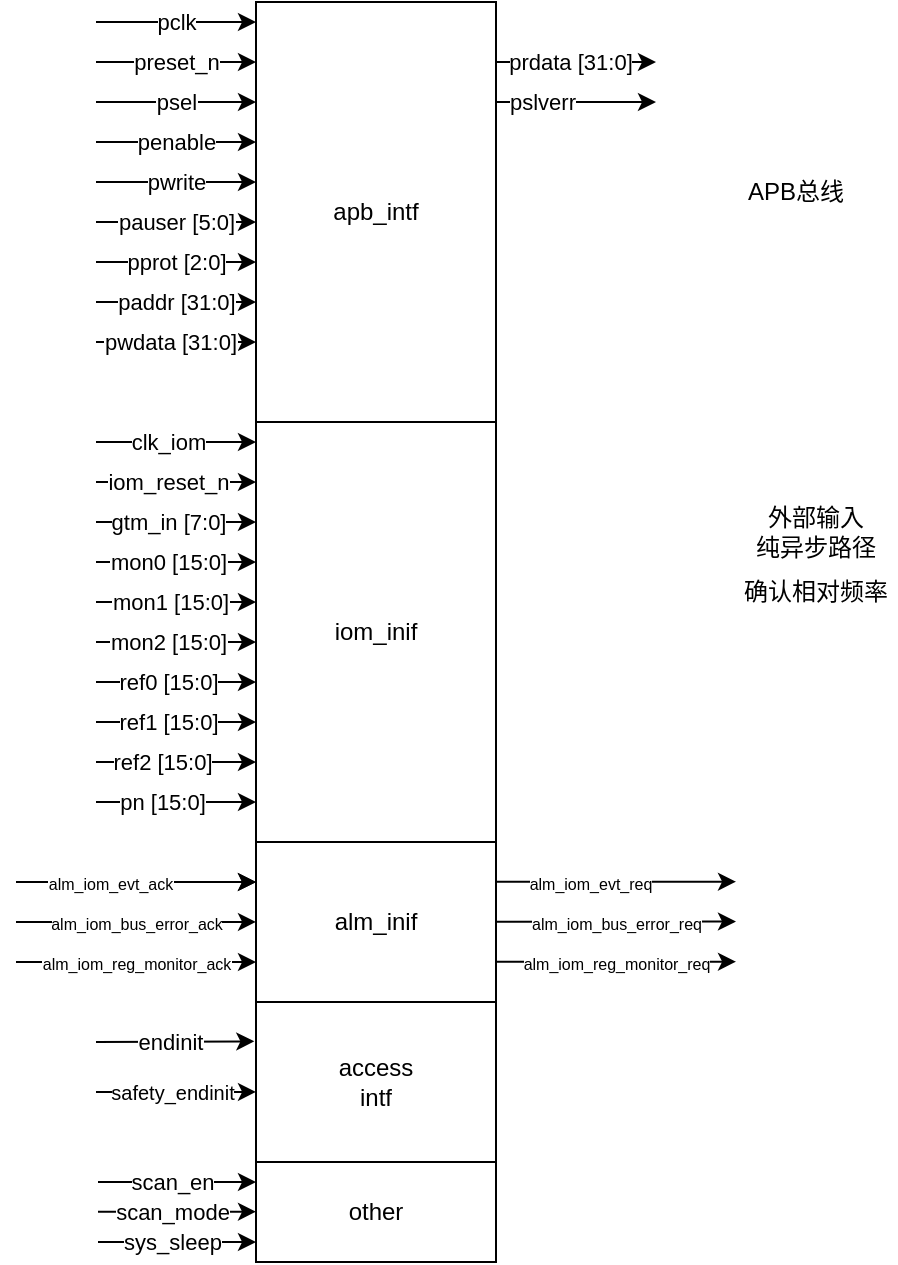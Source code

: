 <mxfile version="28.2.0">
  <diagram name="第 1 页" id="gB8Efj-mkn-CSsFrO23d">
    <mxGraphModel dx="925" dy="529" grid="1" gridSize="10" guides="1" tooltips="1" connect="1" arrows="1" fold="1" page="1" pageScale="1" pageWidth="827" pageHeight="1169" math="0" shadow="0">
      <root>
        <mxCell id="0" />
        <mxCell id="1" parent="0" />
        <mxCell id="gWkby1Fi4vMpLlCzCZTw-1" value="apb_intf" style="rounded=0;whiteSpace=wrap;html=1;" vertex="1" parent="1">
          <mxGeometry x="230" y="90" width="120" height="210" as="geometry" />
        </mxCell>
        <mxCell id="gWkby1Fi4vMpLlCzCZTw-2" value="" style="endArrow=classic;html=1;rounded=0;" edge="1" parent="1">
          <mxGeometry width="50" height="50" relative="1" as="geometry">
            <mxPoint x="150" y="100" as="sourcePoint" />
            <mxPoint x="230" y="100" as="targetPoint" />
          </mxGeometry>
        </mxCell>
        <mxCell id="gWkby1Fi4vMpLlCzCZTw-3" value="pclk" style="edgeLabel;html=1;align=center;verticalAlign=middle;resizable=0;points=[];" vertex="1" connectable="0" parent="gWkby1Fi4vMpLlCzCZTw-2">
          <mxGeometry x="-0.522" y="-1" relative="1" as="geometry">
            <mxPoint x="21" y="-1" as="offset" />
          </mxGeometry>
        </mxCell>
        <mxCell id="gWkby1Fi4vMpLlCzCZTw-4" value="" style="endArrow=classic;html=1;rounded=0;" edge="1" parent="1">
          <mxGeometry width="50" height="50" relative="1" as="geometry">
            <mxPoint x="150" y="120" as="sourcePoint" />
            <mxPoint x="230" y="120" as="targetPoint" />
          </mxGeometry>
        </mxCell>
        <mxCell id="gWkby1Fi4vMpLlCzCZTw-5" value="preset_n" style="edgeLabel;html=1;align=center;verticalAlign=middle;resizable=0;points=[];" vertex="1" connectable="0" parent="gWkby1Fi4vMpLlCzCZTw-4">
          <mxGeometry x="-0.522" y="-1" relative="1" as="geometry">
            <mxPoint x="21" y="-1" as="offset" />
          </mxGeometry>
        </mxCell>
        <mxCell id="gWkby1Fi4vMpLlCzCZTw-6" value="" style="endArrow=classic;html=1;rounded=0;" edge="1" parent="1">
          <mxGeometry width="50" height="50" relative="1" as="geometry">
            <mxPoint x="150" y="140" as="sourcePoint" />
            <mxPoint x="230" y="140" as="targetPoint" />
          </mxGeometry>
        </mxCell>
        <mxCell id="gWkby1Fi4vMpLlCzCZTw-7" value="psel" style="edgeLabel;html=1;align=center;verticalAlign=middle;resizable=0;points=[];" vertex="1" connectable="0" parent="gWkby1Fi4vMpLlCzCZTw-6">
          <mxGeometry x="-0.522" y="-1" relative="1" as="geometry">
            <mxPoint x="21" y="-1" as="offset" />
          </mxGeometry>
        </mxCell>
        <mxCell id="gWkby1Fi4vMpLlCzCZTw-8" value="" style="endArrow=classic;html=1;rounded=0;" edge="1" parent="1">
          <mxGeometry width="50" height="50" relative="1" as="geometry">
            <mxPoint x="150" y="160" as="sourcePoint" />
            <mxPoint x="230" y="160" as="targetPoint" />
          </mxGeometry>
        </mxCell>
        <mxCell id="gWkby1Fi4vMpLlCzCZTw-9" value="penable" style="edgeLabel;html=1;align=center;verticalAlign=middle;resizable=0;points=[];" vertex="1" connectable="0" parent="gWkby1Fi4vMpLlCzCZTw-8">
          <mxGeometry x="-0.522" y="-1" relative="1" as="geometry">
            <mxPoint x="21" y="-1" as="offset" />
          </mxGeometry>
        </mxCell>
        <mxCell id="gWkby1Fi4vMpLlCzCZTw-10" value="" style="endArrow=classic;html=1;rounded=0;" edge="1" parent="1">
          <mxGeometry width="50" height="50" relative="1" as="geometry">
            <mxPoint x="150" y="180" as="sourcePoint" />
            <mxPoint x="230" y="180" as="targetPoint" />
          </mxGeometry>
        </mxCell>
        <mxCell id="gWkby1Fi4vMpLlCzCZTw-11" value="pwrite" style="edgeLabel;html=1;align=center;verticalAlign=middle;resizable=0;points=[];" vertex="1" connectable="0" parent="gWkby1Fi4vMpLlCzCZTw-10">
          <mxGeometry x="-0.522" y="-1" relative="1" as="geometry">
            <mxPoint x="21" y="-1" as="offset" />
          </mxGeometry>
        </mxCell>
        <mxCell id="gWkby1Fi4vMpLlCzCZTw-12" value="" style="endArrow=classic;html=1;rounded=0;" edge="1" parent="1">
          <mxGeometry width="50" height="50" relative="1" as="geometry">
            <mxPoint x="150" y="200" as="sourcePoint" />
            <mxPoint x="230" y="200" as="targetPoint" />
          </mxGeometry>
        </mxCell>
        <mxCell id="gWkby1Fi4vMpLlCzCZTw-13" value="pauser [5:0]" style="edgeLabel;html=1;align=center;verticalAlign=middle;resizable=0;points=[];" vertex="1" connectable="0" parent="gWkby1Fi4vMpLlCzCZTw-12">
          <mxGeometry x="-0.522" y="-1" relative="1" as="geometry">
            <mxPoint x="21" y="-1" as="offset" />
          </mxGeometry>
        </mxCell>
        <mxCell id="gWkby1Fi4vMpLlCzCZTw-14" value="" style="endArrow=classic;html=1;rounded=0;" edge="1" parent="1">
          <mxGeometry width="50" height="50" relative="1" as="geometry">
            <mxPoint x="150" y="220" as="sourcePoint" />
            <mxPoint x="230" y="220" as="targetPoint" />
          </mxGeometry>
        </mxCell>
        <mxCell id="gWkby1Fi4vMpLlCzCZTw-15" value="pprot [2:0]" style="edgeLabel;html=1;align=center;verticalAlign=middle;resizable=0;points=[];" vertex="1" connectable="0" parent="gWkby1Fi4vMpLlCzCZTw-14">
          <mxGeometry x="-0.522" y="-1" relative="1" as="geometry">
            <mxPoint x="21" y="-1" as="offset" />
          </mxGeometry>
        </mxCell>
        <mxCell id="gWkby1Fi4vMpLlCzCZTw-16" value="" style="endArrow=classic;html=1;rounded=0;" edge="1" parent="1">
          <mxGeometry width="50" height="50" relative="1" as="geometry">
            <mxPoint x="150" y="240" as="sourcePoint" />
            <mxPoint x="230" y="240" as="targetPoint" />
          </mxGeometry>
        </mxCell>
        <mxCell id="gWkby1Fi4vMpLlCzCZTw-17" value="paddr [31:0]" style="edgeLabel;html=1;align=center;verticalAlign=middle;resizable=0;points=[];" vertex="1" connectable="0" parent="gWkby1Fi4vMpLlCzCZTw-16">
          <mxGeometry x="-0.522" y="-1" relative="1" as="geometry">
            <mxPoint x="21" y="-1" as="offset" />
          </mxGeometry>
        </mxCell>
        <mxCell id="gWkby1Fi4vMpLlCzCZTw-18" value="" style="endArrow=classic;html=1;rounded=0;" edge="1" parent="1">
          <mxGeometry width="50" height="50" relative="1" as="geometry">
            <mxPoint x="150" y="260" as="sourcePoint" />
            <mxPoint x="230" y="260" as="targetPoint" />
          </mxGeometry>
        </mxCell>
        <mxCell id="gWkby1Fi4vMpLlCzCZTw-19" value="pwdata [31:0]" style="edgeLabel;html=1;align=center;verticalAlign=middle;resizable=0;points=[];" vertex="1" connectable="0" parent="gWkby1Fi4vMpLlCzCZTw-18">
          <mxGeometry x="-0.522" y="-1" relative="1" as="geometry">
            <mxPoint x="18" y="-1" as="offset" />
          </mxGeometry>
        </mxCell>
        <mxCell id="gWkby1Fi4vMpLlCzCZTw-20" value="" style="endArrow=classic;html=1;rounded=0;" edge="1" parent="1">
          <mxGeometry width="50" height="50" relative="1" as="geometry">
            <mxPoint x="350" y="120" as="sourcePoint" />
            <mxPoint x="430" y="120" as="targetPoint" />
          </mxGeometry>
        </mxCell>
        <mxCell id="gWkby1Fi4vMpLlCzCZTw-21" value="prdata [31:0]" style="edgeLabel;html=1;align=center;verticalAlign=middle;resizable=0;points=[];" vertex="1" connectable="0" parent="gWkby1Fi4vMpLlCzCZTw-20">
          <mxGeometry x="-0.522" y="-1" relative="1" as="geometry">
            <mxPoint x="18" y="-1" as="offset" />
          </mxGeometry>
        </mxCell>
        <mxCell id="gWkby1Fi4vMpLlCzCZTw-22" value="" style="endArrow=classic;html=1;rounded=0;" edge="1" parent="1">
          <mxGeometry width="50" height="50" relative="1" as="geometry">
            <mxPoint x="350" y="140" as="sourcePoint" />
            <mxPoint x="430" y="140" as="targetPoint" />
          </mxGeometry>
        </mxCell>
        <mxCell id="gWkby1Fi4vMpLlCzCZTw-23" value="pslverr" style="edgeLabel;html=1;align=center;verticalAlign=middle;resizable=0;points=[];" vertex="1" connectable="0" parent="gWkby1Fi4vMpLlCzCZTw-22">
          <mxGeometry x="-0.522" y="-1" relative="1" as="geometry">
            <mxPoint x="4" y="-1" as="offset" />
          </mxGeometry>
        </mxCell>
        <mxCell id="gWkby1Fi4vMpLlCzCZTw-24" value="access&lt;div&gt;intf&lt;/div&gt;" style="rounded=0;whiteSpace=wrap;html=1;" vertex="1" parent="1">
          <mxGeometry x="230" y="590" width="120" height="80" as="geometry" />
        </mxCell>
        <mxCell id="gWkby1Fi4vMpLlCzCZTw-25" value="" style="endArrow=classic;html=1;rounded=0;entryX=-0.007;entryY=0.246;entryDx=0;entryDy=0;entryPerimeter=0;" edge="1" parent="1" target="gWkby1Fi4vMpLlCzCZTw-24">
          <mxGeometry width="50" height="50" relative="1" as="geometry">
            <mxPoint x="150" y="610" as="sourcePoint" />
            <mxPoint x="240" y="600" as="targetPoint" />
          </mxGeometry>
        </mxCell>
        <mxCell id="gWkby1Fi4vMpLlCzCZTw-26" value="endinit" style="edgeLabel;html=1;align=center;verticalAlign=middle;resizable=0;points=[];" vertex="1" connectable="0" parent="gWkby1Fi4vMpLlCzCZTw-25">
          <mxGeometry x="-0.062" relative="1" as="geometry">
            <mxPoint as="offset" />
          </mxGeometry>
        </mxCell>
        <mxCell id="gWkby1Fi4vMpLlCzCZTw-27" value="" style="endArrow=classic;html=1;rounded=0;entryX=-0.007;entryY=0.246;entryDx=0;entryDy=0;entryPerimeter=0;" edge="1" parent="1">
          <mxGeometry width="50" height="50" relative="1" as="geometry">
            <mxPoint x="150" y="635" as="sourcePoint" />
            <mxPoint x="230" y="634.94" as="targetPoint" />
          </mxGeometry>
        </mxCell>
        <mxCell id="gWkby1Fi4vMpLlCzCZTw-28" value="&lt;font style=&quot;font-size: 10px;&quot;&gt;safety_endinit&lt;/font&gt;" style="edgeLabel;html=1;align=center;verticalAlign=middle;resizable=0;points=[];" vertex="1" connectable="0" parent="gWkby1Fi4vMpLlCzCZTw-27">
          <mxGeometry x="-0.062" relative="1" as="geometry">
            <mxPoint as="offset" />
          </mxGeometry>
        </mxCell>
        <mxCell id="gWkby1Fi4vMpLlCzCZTw-29" value="iom_inif" style="rounded=0;whiteSpace=wrap;html=1;" vertex="1" parent="1">
          <mxGeometry x="230" y="300" width="120" height="210" as="geometry" />
        </mxCell>
        <mxCell id="gWkby1Fi4vMpLlCzCZTw-30" value="" style="endArrow=classic;html=1;rounded=0;" edge="1" parent="1">
          <mxGeometry width="50" height="50" relative="1" as="geometry">
            <mxPoint x="150" y="310" as="sourcePoint" />
            <mxPoint x="230" y="310" as="targetPoint" />
          </mxGeometry>
        </mxCell>
        <mxCell id="gWkby1Fi4vMpLlCzCZTw-31" value="clk_iom" style="edgeLabel;html=1;align=center;verticalAlign=middle;resizable=0;points=[];" vertex="1" connectable="0" parent="gWkby1Fi4vMpLlCzCZTw-30">
          <mxGeometry x="-0.522" y="-1" relative="1" as="geometry">
            <mxPoint x="17" y="-1" as="offset" />
          </mxGeometry>
        </mxCell>
        <mxCell id="gWkby1Fi4vMpLlCzCZTw-32" value="" style="endArrow=classic;html=1;rounded=0;" edge="1" parent="1">
          <mxGeometry width="50" height="50" relative="1" as="geometry">
            <mxPoint x="150" y="330" as="sourcePoint" />
            <mxPoint x="230" y="330" as="targetPoint" />
          </mxGeometry>
        </mxCell>
        <mxCell id="gWkby1Fi4vMpLlCzCZTw-33" value="iom_reset_n" style="edgeLabel;html=1;align=center;verticalAlign=middle;resizable=0;points=[];" vertex="1" connectable="0" parent="gWkby1Fi4vMpLlCzCZTw-32">
          <mxGeometry x="-0.522" y="-1" relative="1" as="geometry">
            <mxPoint x="17" y="-1" as="offset" />
          </mxGeometry>
        </mxCell>
        <mxCell id="gWkby1Fi4vMpLlCzCZTw-34" value="" style="endArrow=classic;html=1;rounded=0;" edge="1" parent="1">
          <mxGeometry width="50" height="50" relative="1" as="geometry">
            <mxPoint x="150" y="350" as="sourcePoint" />
            <mxPoint x="230" y="350" as="targetPoint" />
          </mxGeometry>
        </mxCell>
        <mxCell id="gWkby1Fi4vMpLlCzCZTw-35" value="gtm_in [7:0]" style="edgeLabel;html=1;align=center;verticalAlign=middle;resizable=0;points=[];" vertex="1" connectable="0" parent="gWkby1Fi4vMpLlCzCZTw-34">
          <mxGeometry x="-0.522" y="-1" relative="1" as="geometry">
            <mxPoint x="17" y="-1" as="offset" />
          </mxGeometry>
        </mxCell>
        <mxCell id="gWkby1Fi4vMpLlCzCZTw-36" value="" style="endArrow=classic;html=1;rounded=0;" edge="1" parent="1">
          <mxGeometry width="50" height="50" relative="1" as="geometry">
            <mxPoint x="150" y="370" as="sourcePoint" />
            <mxPoint x="230" y="370" as="targetPoint" />
          </mxGeometry>
        </mxCell>
        <mxCell id="gWkby1Fi4vMpLlCzCZTw-37" value="mon0 [15:0]" style="edgeLabel;html=1;align=center;verticalAlign=middle;resizable=0;points=[];" vertex="1" connectable="0" parent="gWkby1Fi4vMpLlCzCZTw-36">
          <mxGeometry x="-0.522" y="-1" relative="1" as="geometry">
            <mxPoint x="17" y="-1" as="offset" />
          </mxGeometry>
        </mxCell>
        <mxCell id="gWkby1Fi4vMpLlCzCZTw-38" value="" style="endArrow=classic;html=1;rounded=0;" edge="1" parent="1">
          <mxGeometry width="50" height="50" relative="1" as="geometry">
            <mxPoint x="150" y="390" as="sourcePoint" />
            <mxPoint x="230" y="390" as="targetPoint" />
          </mxGeometry>
        </mxCell>
        <mxCell id="gWkby1Fi4vMpLlCzCZTw-39" value="&lt;span style=&quot;color: rgba(0, 0, 0, 0); font-family: monospace; font-size: 0px; text-align: start; background-color: rgb(236, 236, 236);&quot;&gt;%3CmxGraphModel%3E%3Croot%3E%3CmxCell%20id%3D%220%22%2F%3E%3CmxCell%20id%3D%221%22%20parent%3D%220%22%2F%3E%3CmxCell%20id%3D%222%22%20value%3D%22mon0%20%5B15%3A0%5D%22%20style%3D%22edgeLabel%3Bhtml%3D1%3Balign%3Dcenter%3BverticalAlign%3Dmiddle%3Bresizable%3D0%3Bpoints%3D%5B%5D%3B%22%20vertex%3D%221%22%20connectable%3D%220%22%20parent%3D%221%22%3E%3CmxGeometry%20x%3D%22320.167%22%20y%3D%22290%22%20as%3D%22geometry%22%2F%3E%3C%2FmxCell%3E%3C%2Froot%3E%3C%2FmxGraphModel%3E&lt;/span&gt;" style="edgeLabel;html=1;align=center;verticalAlign=middle;resizable=0;points=[];" vertex="1" connectable="0" parent="gWkby1Fi4vMpLlCzCZTw-38">
          <mxGeometry x="-0.522" y="-1" relative="1" as="geometry">
            <mxPoint x="21" y="-1" as="offset" />
          </mxGeometry>
        </mxCell>
        <mxCell id="gWkby1Fi4vMpLlCzCZTw-40" value="mon1 [15:0]" style="edgeLabel;html=1;align=center;verticalAlign=middle;resizable=0;points=[];" vertex="1" connectable="0" parent="gWkby1Fi4vMpLlCzCZTw-38">
          <mxGeometry x="0.065" relative="1" as="geometry">
            <mxPoint x="-6" as="offset" />
          </mxGeometry>
        </mxCell>
        <mxCell id="gWkby1Fi4vMpLlCzCZTw-41" value="" style="endArrow=classic;html=1;rounded=0;" edge="1" parent="1">
          <mxGeometry width="50" height="50" relative="1" as="geometry">
            <mxPoint x="150" y="410" as="sourcePoint" />
            <mxPoint x="230" y="410" as="targetPoint" />
          </mxGeometry>
        </mxCell>
        <mxCell id="gWkby1Fi4vMpLlCzCZTw-42" value="mon2 [15:0]" style="edgeLabel;html=1;align=center;verticalAlign=middle;resizable=0;points=[];" vertex="1" connectable="0" parent="gWkby1Fi4vMpLlCzCZTw-41">
          <mxGeometry x="-0.522" y="-1" relative="1" as="geometry">
            <mxPoint x="17" y="-1" as="offset" />
          </mxGeometry>
        </mxCell>
        <mxCell id="gWkby1Fi4vMpLlCzCZTw-43" value="" style="endArrow=classic;html=1;rounded=0;" edge="1" parent="1">
          <mxGeometry width="50" height="50" relative="1" as="geometry">
            <mxPoint x="150" y="430" as="sourcePoint" />
            <mxPoint x="230" y="430" as="targetPoint" />
          </mxGeometry>
        </mxCell>
        <mxCell id="gWkby1Fi4vMpLlCzCZTw-44" value="ref0 [15:0]" style="edgeLabel;html=1;align=center;verticalAlign=middle;resizable=0;points=[];" vertex="1" connectable="0" parent="gWkby1Fi4vMpLlCzCZTw-43">
          <mxGeometry x="-0.522" y="-1" relative="1" as="geometry">
            <mxPoint x="17" y="-1" as="offset" />
          </mxGeometry>
        </mxCell>
        <mxCell id="gWkby1Fi4vMpLlCzCZTw-45" value="" style="endArrow=classic;html=1;rounded=0;" edge="1" parent="1">
          <mxGeometry width="50" height="50" relative="1" as="geometry">
            <mxPoint x="150" y="450" as="sourcePoint" />
            <mxPoint x="230" y="450" as="targetPoint" />
          </mxGeometry>
        </mxCell>
        <mxCell id="gWkby1Fi4vMpLlCzCZTw-46" value="ref1 [15:0]" style="edgeLabel;html=1;align=center;verticalAlign=middle;resizable=0;points=[];" vertex="1" connectable="0" parent="gWkby1Fi4vMpLlCzCZTw-45">
          <mxGeometry x="-0.522" y="-1" relative="1" as="geometry">
            <mxPoint x="17" y="-1" as="offset" />
          </mxGeometry>
        </mxCell>
        <mxCell id="gWkby1Fi4vMpLlCzCZTw-47" value="" style="endArrow=classic;html=1;rounded=0;" edge="1" parent="1">
          <mxGeometry width="50" height="50" relative="1" as="geometry">
            <mxPoint x="150" y="470" as="sourcePoint" />
            <mxPoint x="230" y="470" as="targetPoint" />
          </mxGeometry>
        </mxCell>
        <mxCell id="gWkby1Fi4vMpLlCzCZTw-48" value="ref2 [15:0]" style="edgeLabel;html=1;align=center;verticalAlign=middle;resizable=0;points=[];" vertex="1" connectable="0" parent="gWkby1Fi4vMpLlCzCZTw-47">
          <mxGeometry x="-0.522" y="-1" relative="1" as="geometry">
            <mxPoint x="14" y="-1" as="offset" />
          </mxGeometry>
        </mxCell>
        <mxCell id="gWkby1Fi4vMpLlCzCZTw-49" value="" style="endArrow=classic;html=1;rounded=0;" edge="1" parent="1">
          <mxGeometry width="50" height="50" relative="1" as="geometry">
            <mxPoint x="150" y="490" as="sourcePoint" />
            <mxPoint x="230" y="490" as="targetPoint" />
          </mxGeometry>
        </mxCell>
        <mxCell id="gWkby1Fi4vMpLlCzCZTw-50" value="pn [15:0]" style="edgeLabel;html=1;align=center;verticalAlign=middle;resizable=0;points=[];" vertex="1" connectable="0" parent="gWkby1Fi4vMpLlCzCZTw-49">
          <mxGeometry x="-0.522" y="-1" relative="1" as="geometry">
            <mxPoint x="14" y="-1" as="offset" />
          </mxGeometry>
        </mxCell>
        <mxCell id="gWkby1Fi4vMpLlCzCZTw-51" value="alm_inif" style="rounded=0;whiteSpace=wrap;html=1;" vertex="1" parent="1">
          <mxGeometry x="230" y="510" width="120" height="80" as="geometry" />
        </mxCell>
        <mxCell id="gWkby1Fi4vMpLlCzCZTw-52" value="" style="endArrow=classic;html=1;rounded=0;" edge="1" parent="1">
          <mxGeometry width="50" height="50" relative="1" as="geometry">
            <mxPoint x="150" y="530" as="sourcePoint" />
            <mxPoint x="230" y="530" as="targetPoint" />
          </mxGeometry>
        </mxCell>
        <mxCell id="gWkby1Fi4vMpLlCzCZTw-53" value="" style="endArrow=classic;html=1;rounded=0;" edge="1" parent="1">
          <mxGeometry width="50" height="50" relative="1" as="geometry">
            <mxPoint x="110" y="530" as="sourcePoint" />
            <mxPoint x="230" y="530" as="targetPoint" />
          </mxGeometry>
        </mxCell>
        <mxCell id="gWkby1Fi4vMpLlCzCZTw-54" value="&lt;font style=&quot;font-size: 8px;&quot;&gt;alm_iom_evt_ack&lt;/font&gt;" style="edgeLabel;html=1;align=center;verticalAlign=middle;resizable=0;points=[];" vertex="1" connectable="0" parent="gWkby1Fi4vMpLlCzCZTw-53">
          <mxGeometry x="-0.522" y="-1" relative="1" as="geometry">
            <mxPoint x="18" y="-1" as="offset" />
          </mxGeometry>
        </mxCell>
        <mxCell id="gWkby1Fi4vMpLlCzCZTw-55" value="" style="endArrow=classic;html=1;rounded=0;" edge="1" parent="1">
          <mxGeometry width="50" height="50" relative="1" as="geometry">
            <mxPoint x="110" y="550" as="sourcePoint" />
            <mxPoint x="230" y="549.94" as="targetPoint" />
          </mxGeometry>
        </mxCell>
        <mxCell id="gWkby1Fi4vMpLlCzCZTw-56" value="&lt;font style=&quot;font-size: 8px;&quot;&gt;alm_iom_bus_error_ack&lt;/font&gt;" style="edgeLabel;html=1;align=center;verticalAlign=middle;resizable=0;points=[];" vertex="1" connectable="0" parent="gWkby1Fi4vMpLlCzCZTw-55">
          <mxGeometry x="-0.522" y="-1" relative="1" as="geometry">
            <mxPoint x="31" y="-1" as="offset" />
          </mxGeometry>
        </mxCell>
        <mxCell id="gWkby1Fi4vMpLlCzCZTw-57" value="" style="endArrow=classic;html=1;rounded=0;" edge="1" parent="1">
          <mxGeometry width="50" height="50" relative="1" as="geometry">
            <mxPoint x="110" y="570.06" as="sourcePoint" />
            <mxPoint x="230" y="570" as="targetPoint" />
          </mxGeometry>
        </mxCell>
        <mxCell id="gWkby1Fi4vMpLlCzCZTw-58" value="&lt;font style=&quot;font-size: 8px;&quot;&gt;alm_iom_reg_monitor_ack&lt;/font&gt;" style="edgeLabel;html=1;align=center;verticalAlign=middle;resizable=0;points=[];" vertex="1" connectable="0" parent="gWkby1Fi4vMpLlCzCZTw-57">
          <mxGeometry x="-0.522" y="-1" relative="1" as="geometry">
            <mxPoint x="31" y="-1" as="offset" />
          </mxGeometry>
        </mxCell>
        <mxCell id="gWkby1Fi4vMpLlCzCZTw-59" value="" style="endArrow=classic;html=1;rounded=0;" edge="1" parent="1">
          <mxGeometry width="50" height="50" relative="1" as="geometry">
            <mxPoint x="350" y="529.83" as="sourcePoint" />
            <mxPoint x="470" y="529.83" as="targetPoint" />
          </mxGeometry>
        </mxCell>
        <mxCell id="gWkby1Fi4vMpLlCzCZTw-60" value="&lt;font style=&quot;font-size: 8px;&quot;&gt;alm_iom_evt_req&lt;/font&gt;" style="edgeLabel;html=1;align=center;verticalAlign=middle;resizable=0;points=[];" vertex="1" connectable="0" parent="gWkby1Fi4vMpLlCzCZTw-59">
          <mxGeometry x="-0.522" y="-1" relative="1" as="geometry">
            <mxPoint x="18" y="-1" as="offset" />
          </mxGeometry>
        </mxCell>
        <mxCell id="gWkby1Fi4vMpLlCzCZTw-61" value="" style="endArrow=classic;html=1;rounded=0;" edge="1" parent="1">
          <mxGeometry width="50" height="50" relative="1" as="geometry">
            <mxPoint x="350" y="549.83" as="sourcePoint" />
            <mxPoint x="470" y="549.77" as="targetPoint" />
          </mxGeometry>
        </mxCell>
        <mxCell id="gWkby1Fi4vMpLlCzCZTw-62" value="&lt;font style=&quot;font-size: 8px;&quot;&gt;alm_iom_bus_error_req&lt;/font&gt;" style="edgeLabel;html=1;align=center;verticalAlign=middle;resizable=0;points=[];" vertex="1" connectable="0" parent="gWkby1Fi4vMpLlCzCZTw-61">
          <mxGeometry x="-0.522" y="-1" relative="1" as="geometry">
            <mxPoint x="31" y="-1" as="offset" />
          </mxGeometry>
        </mxCell>
        <mxCell id="gWkby1Fi4vMpLlCzCZTw-63" value="" style="endArrow=classic;html=1;rounded=0;" edge="1" parent="1">
          <mxGeometry width="50" height="50" relative="1" as="geometry">
            <mxPoint x="350" y="569.89" as="sourcePoint" />
            <mxPoint x="470" y="569.83" as="targetPoint" />
          </mxGeometry>
        </mxCell>
        <mxCell id="gWkby1Fi4vMpLlCzCZTw-64" value="&lt;font style=&quot;font-size: 8px;&quot;&gt;alm_iom_reg_monitor_req&lt;/font&gt;" style="edgeLabel;html=1;align=center;verticalAlign=middle;resizable=0;points=[];" vertex="1" connectable="0" parent="gWkby1Fi4vMpLlCzCZTw-63">
          <mxGeometry x="-0.522" y="-1" relative="1" as="geometry">
            <mxPoint x="31" y="-1" as="offset" />
          </mxGeometry>
        </mxCell>
        <mxCell id="gWkby1Fi4vMpLlCzCZTw-65" value="other" style="rounded=0;whiteSpace=wrap;html=1;" vertex="1" parent="1">
          <mxGeometry x="230" y="670" width="120" height="50" as="geometry" />
        </mxCell>
        <mxCell id="gWkby1Fi4vMpLlCzCZTw-66" value="" style="endArrow=classic;html=1;rounded=0;entryX=-0.007;entryY=0.246;entryDx=0;entryDy=0;entryPerimeter=0;" edge="1" parent="1">
          <mxGeometry width="50" height="50" relative="1" as="geometry">
            <mxPoint x="151" y="680" as="sourcePoint" />
            <mxPoint x="230" y="680" as="targetPoint" />
          </mxGeometry>
        </mxCell>
        <mxCell id="gWkby1Fi4vMpLlCzCZTw-67" value="scan_en" style="edgeLabel;html=1;align=center;verticalAlign=middle;resizable=0;points=[];" vertex="1" connectable="0" parent="gWkby1Fi4vMpLlCzCZTw-66">
          <mxGeometry x="-0.062" relative="1" as="geometry">
            <mxPoint as="offset" />
          </mxGeometry>
        </mxCell>
        <mxCell id="gWkby1Fi4vMpLlCzCZTw-68" value="" style="endArrow=classic;html=1;rounded=0;entryX=-0.007;entryY=0.246;entryDx=0;entryDy=0;entryPerimeter=0;" edge="1" parent="1">
          <mxGeometry width="50" height="50" relative="1" as="geometry">
            <mxPoint x="151" y="694.86" as="sourcePoint" />
            <mxPoint x="230" y="694.86" as="targetPoint" />
          </mxGeometry>
        </mxCell>
        <mxCell id="gWkby1Fi4vMpLlCzCZTw-69" value="scan_mode" style="edgeLabel;html=1;align=center;verticalAlign=middle;resizable=0;points=[];" vertex="1" connectable="0" parent="gWkby1Fi4vMpLlCzCZTw-68">
          <mxGeometry x="-0.062" relative="1" as="geometry">
            <mxPoint as="offset" />
          </mxGeometry>
        </mxCell>
        <mxCell id="gWkby1Fi4vMpLlCzCZTw-70" value="" style="endArrow=classic;html=1;rounded=0;entryX=-0.007;entryY=0.246;entryDx=0;entryDy=0;entryPerimeter=0;" edge="1" parent="1">
          <mxGeometry width="50" height="50" relative="1" as="geometry">
            <mxPoint x="151" y="710" as="sourcePoint" />
            <mxPoint x="230" y="710" as="targetPoint" />
          </mxGeometry>
        </mxCell>
        <mxCell id="gWkby1Fi4vMpLlCzCZTw-71" value="sys_sleep" style="edgeLabel;html=1;align=center;verticalAlign=middle;resizable=0;points=[];" vertex="1" connectable="0" parent="gWkby1Fi4vMpLlCzCZTw-70">
          <mxGeometry x="-0.062" relative="1" as="geometry">
            <mxPoint as="offset" />
          </mxGeometry>
        </mxCell>
        <mxCell id="gWkby1Fi4vMpLlCzCZTw-72" value="APB总线" style="text;strokeColor=none;align=center;fillColor=none;html=1;verticalAlign=middle;whiteSpace=wrap;rounded=0;" vertex="1" parent="1">
          <mxGeometry x="470" y="170" width="60" height="30" as="geometry" />
        </mxCell>
        <mxCell id="gWkby1Fi4vMpLlCzCZTw-73" value="外部输入&lt;div&gt;纯异步路径&lt;/div&gt;" style="text;strokeColor=none;align=center;fillColor=none;html=1;verticalAlign=middle;whiteSpace=wrap;rounded=0;" vertex="1" parent="1">
          <mxGeometry x="470" y="340" width="80" height="30" as="geometry" />
        </mxCell>
        <mxCell id="gWkby1Fi4vMpLlCzCZTw-74" value="确认相对频率" style="text;strokeColor=none;align=center;fillColor=none;html=1;verticalAlign=middle;whiteSpace=wrap;rounded=0;" vertex="1" parent="1">
          <mxGeometry x="470" y="370" width="80" height="30" as="geometry" />
        </mxCell>
      </root>
    </mxGraphModel>
  </diagram>
</mxfile>
